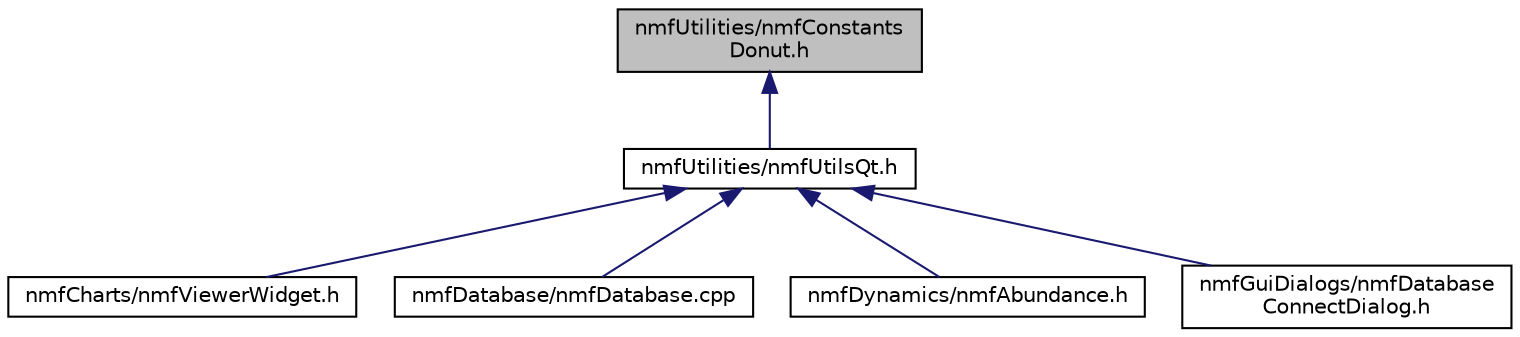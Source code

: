 digraph "nmfUtilities/nmfConstantsDonut.h"
{
 // LATEX_PDF_SIZE
  edge [fontname="Helvetica",fontsize="10",labelfontname="Helvetica",labelfontsize="10"];
  node [fontname="Helvetica",fontsize="10",shape=record];
  Node1 [label="nmfUtilities/nmfConstants\lDonut.h",height=0.2,width=0.4,color="black", fillcolor="grey75", style="filled", fontcolor="black",tooltip="Definition for constants used in Donut tool."];
  Node1 -> Node2 [dir="back",color="midnightblue",fontsize="10",style="solid",fontname="Helvetica"];
  Node2 [label="nmfUtilities/nmfUtilsQt.h",height=0.2,width=0.4,color="black", fillcolor="white", style="filled",URL="$nmf_utils_qt_8h.html",tooltip="Definition for Qt widgets and functions that operate on widgets."];
  Node2 -> Node3 [dir="back",color="midnightblue",fontsize="10",style="solid",fontname="Helvetica"];
  Node3 [label="nmfCharts/nmfViewerWidget.h",height=0.2,width=0.4,color="black", fillcolor="white", style="filled",URL="$nmf_viewer_widget_8h.html",tooltip="GUI definition for the Image Viewer set of widgets."];
  Node2 -> Node4 [dir="back",color="midnightblue",fontsize="10",style="solid",fontname="Helvetica"];
  Node4 [label="nmfDatabase/nmfDatabase.cpp",height=0.2,width=0.4,color="black", fillcolor="white", style="filled",URL="$nmf_database_8cpp.html",tooltip="This file contains the NMFS DatabaseAPI implementation."];
  Node2 -> Node5 [dir="back",color="midnightblue",fontsize="10",style="solid",fontname="Helvetica"];
  Node5 [label="nmfDynamics/nmfAbundance.h",height=0.2,width=0.4,color="black", fillcolor="white", style="filled",URL="$nmf_abundance_8h_source.html",tooltip=" "];
  Node2 -> Node6 [dir="back",color="midnightblue",fontsize="10",style="solid",fontname="Helvetica"];
  Node6 [label="nmfGuiDialogs/nmfDatabase\lConnectDialog.h",height=0.2,width=0.4,color="black", fillcolor="white", style="filled",URL="$nmf_database_connect_dialog_8h_source.html",tooltip=" "];
}
